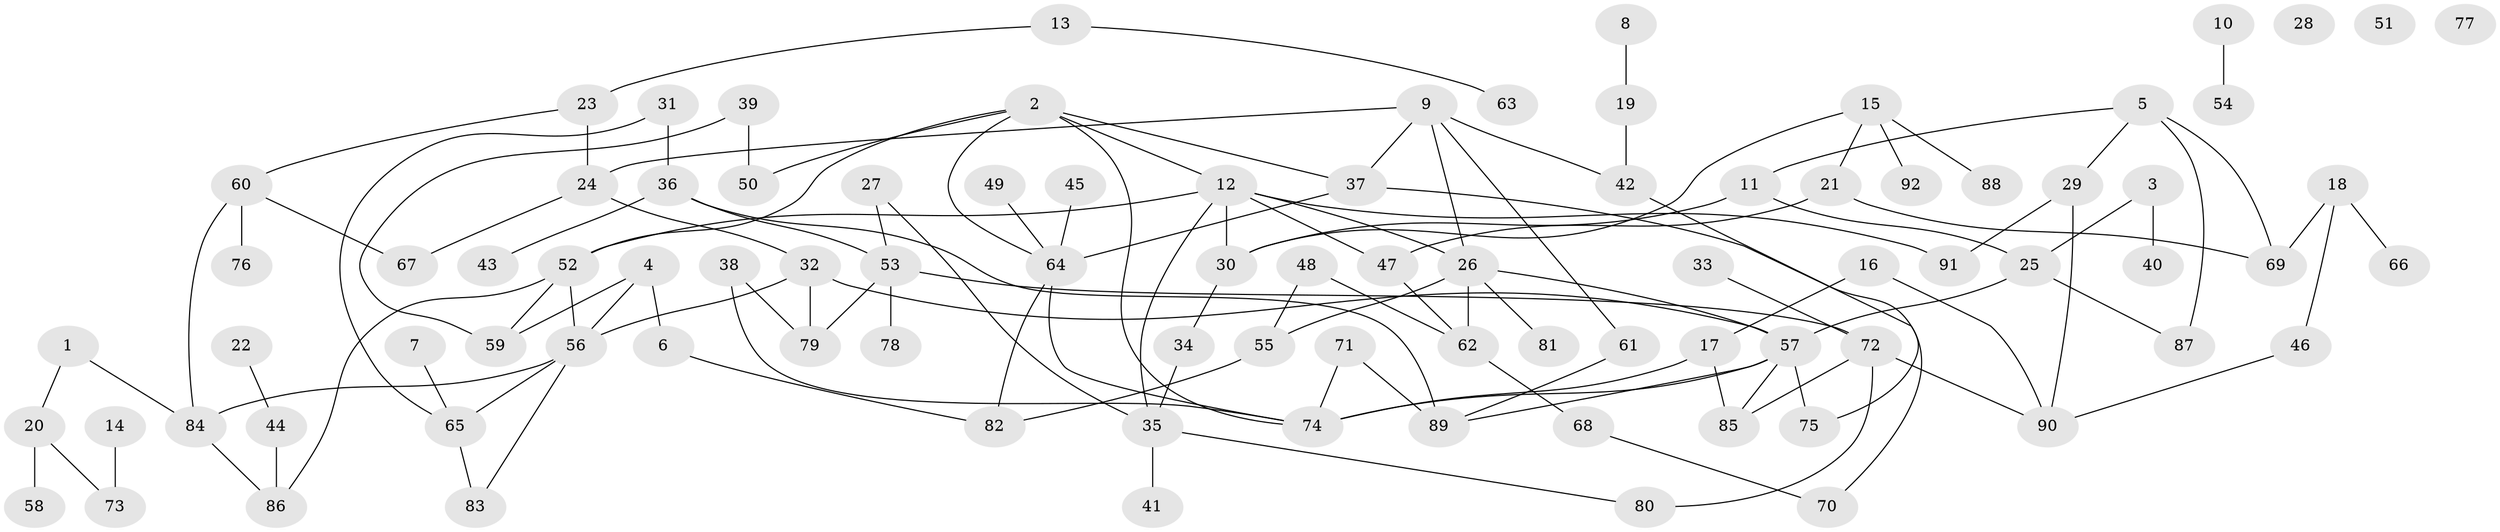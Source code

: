 // coarse degree distribution, {2: 0.23636363636363636, 1: 0.3090909090909091, 4: 0.09090909090909091, 7: 0.05454545454545454, 0: 0.05454545454545454, 3: 0.10909090909090909, 5: 0.07272727272727272, 10: 0.01818181818181818, 6: 0.05454545454545454}
// Generated by graph-tools (version 1.1) at 2025/43/03/04/25 21:43:07]
// undirected, 92 vertices, 124 edges
graph export_dot {
graph [start="1"]
  node [color=gray90,style=filled];
  1;
  2;
  3;
  4;
  5;
  6;
  7;
  8;
  9;
  10;
  11;
  12;
  13;
  14;
  15;
  16;
  17;
  18;
  19;
  20;
  21;
  22;
  23;
  24;
  25;
  26;
  27;
  28;
  29;
  30;
  31;
  32;
  33;
  34;
  35;
  36;
  37;
  38;
  39;
  40;
  41;
  42;
  43;
  44;
  45;
  46;
  47;
  48;
  49;
  50;
  51;
  52;
  53;
  54;
  55;
  56;
  57;
  58;
  59;
  60;
  61;
  62;
  63;
  64;
  65;
  66;
  67;
  68;
  69;
  70;
  71;
  72;
  73;
  74;
  75;
  76;
  77;
  78;
  79;
  80;
  81;
  82;
  83;
  84;
  85;
  86;
  87;
  88;
  89;
  90;
  91;
  92;
  1 -- 20;
  1 -- 84;
  2 -- 12;
  2 -- 37;
  2 -- 50;
  2 -- 52;
  2 -- 64;
  2 -- 74;
  3 -- 25;
  3 -- 40;
  4 -- 6;
  4 -- 56;
  4 -- 59;
  5 -- 11;
  5 -- 29;
  5 -- 69;
  5 -- 87;
  6 -- 82;
  7 -- 65;
  8 -- 19;
  9 -- 24;
  9 -- 26;
  9 -- 37;
  9 -- 42;
  9 -- 61;
  10 -- 54;
  11 -- 25;
  11 -- 30;
  12 -- 26;
  12 -- 30;
  12 -- 35;
  12 -- 47;
  12 -- 52;
  12 -- 91;
  13 -- 23;
  13 -- 63;
  14 -- 73;
  15 -- 21;
  15 -- 30;
  15 -- 88;
  15 -- 92;
  16 -- 17;
  16 -- 90;
  17 -- 74;
  17 -- 85;
  18 -- 46;
  18 -- 66;
  18 -- 69;
  19 -- 42;
  20 -- 58;
  20 -- 73;
  21 -- 47;
  21 -- 69;
  22 -- 44;
  23 -- 24;
  23 -- 60;
  24 -- 32;
  24 -- 67;
  25 -- 57;
  25 -- 87;
  26 -- 55;
  26 -- 57;
  26 -- 62;
  26 -- 81;
  27 -- 35;
  27 -- 53;
  29 -- 90;
  29 -- 91;
  30 -- 34;
  31 -- 36;
  31 -- 65;
  32 -- 56;
  32 -- 57;
  32 -- 79;
  33 -- 72;
  34 -- 35;
  35 -- 41;
  35 -- 80;
  36 -- 43;
  36 -- 53;
  36 -- 89;
  37 -- 64;
  37 -- 70;
  38 -- 74;
  38 -- 79;
  39 -- 50;
  39 -- 59;
  42 -- 75;
  44 -- 86;
  45 -- 64;
  46 -- 90;
  47 -- 62;
  48 -- 55;
  48 -- 62;
  49 -- 64;
  52 -- 56;
  52 -- 59;
  52 -- 86;
  53 -- 72;
  53 -- 78;
  53 -- 79;
  55 -- 82;
  56 -- 65;
  56 -- 83;
  56 -- 84;
  57 -- 74;
  57 -- 75;
  57 -- 85;
  57 -- 89;
  60 -- 67;
  60 -- 76;
  60 -- 84;
  61 -- 89;
  62 -- 68;
  64 -- 74;
  64 -- 82;
  65 -- 83;
  68 -- 70;
  71 -- 74;
  71 -- 89;
  72 -- 80;
  72 -- 85;
  72 -- 90;
  84 -- 86;
}
